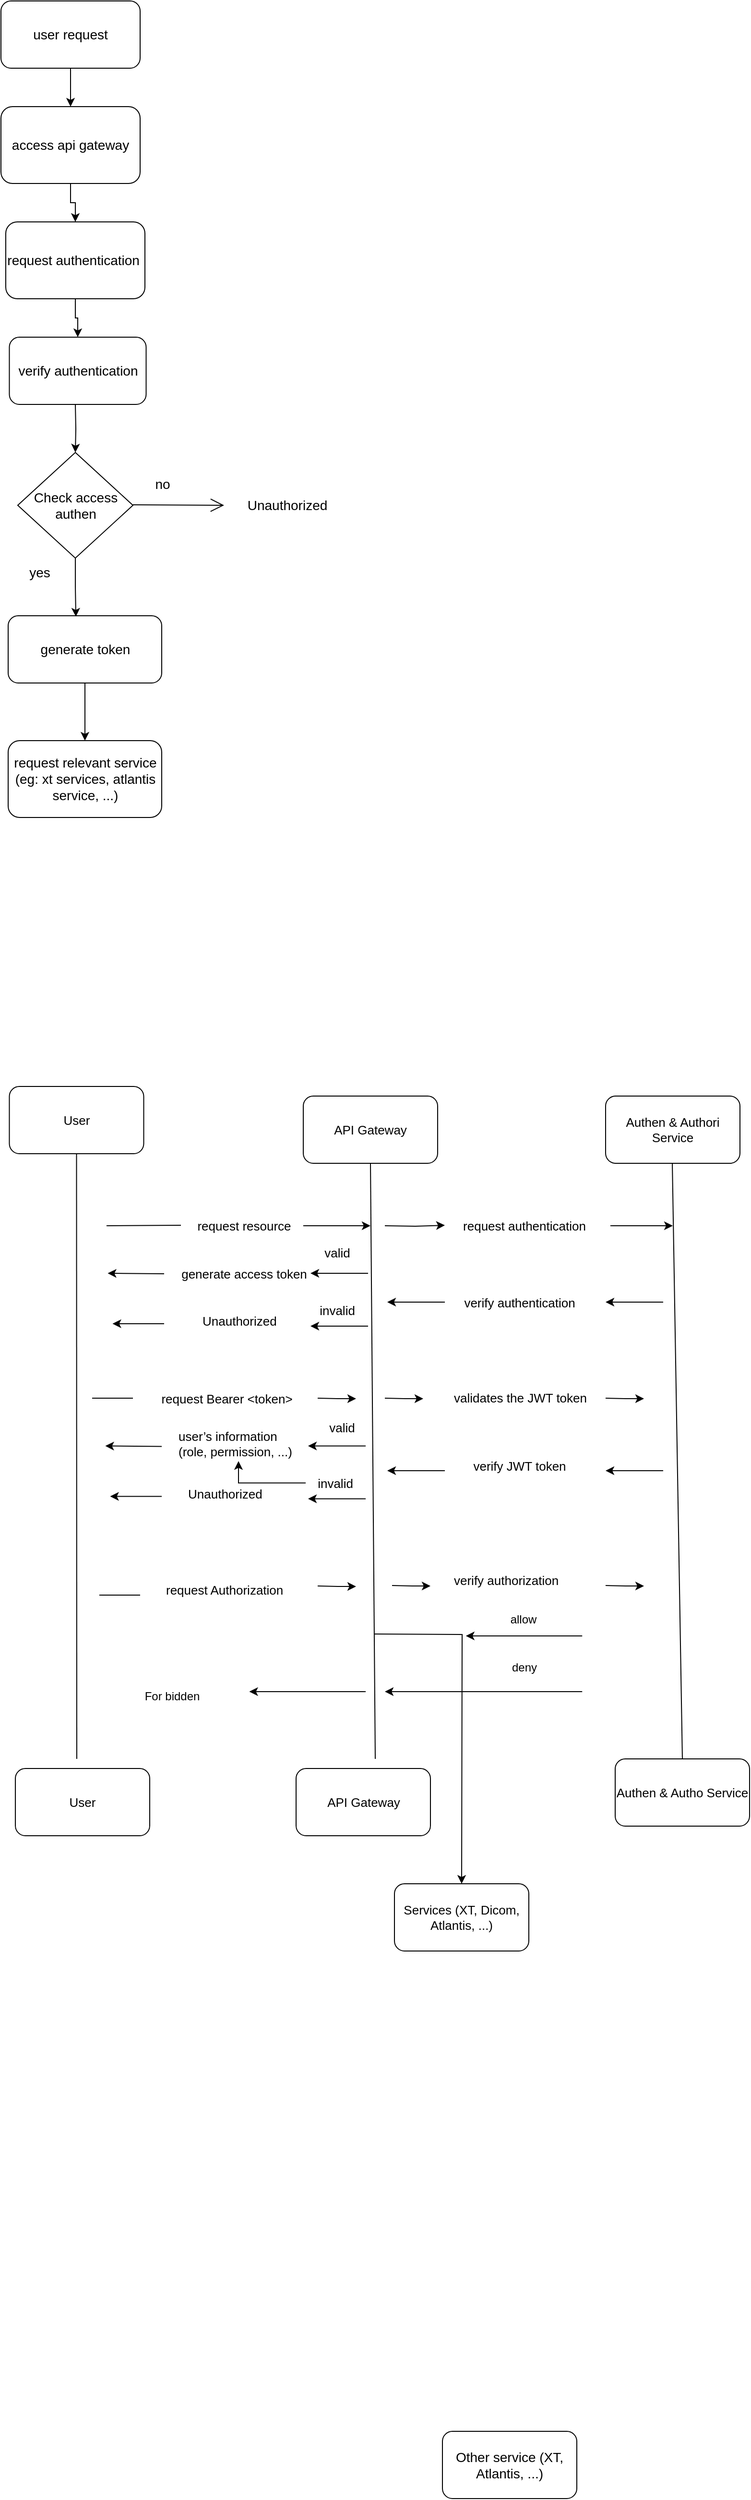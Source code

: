 <mxfile version="24.8.6">
  <diagram name="Page-1" id="XskubEJi0R3WrxgRnHOm">
    <mxGraphModel dx="2020" dy="1042" grid="1" gridSize="10" guides="1" tooltips="1" connect="1" arrows="1" fold="1" page="1" pageScale="1" pageWidth="850" pageHeight="1100" math="0" shadow="0">
      <root>
        <mxCell id="0" />
        <mxCell id="1" parent="0" />
        <mxCell id="0LMOfcOHEF7ToOQz5EPv-5" style="edgeStyle=orthogonalEdgeStyle;rounded=0;orthogonalLoop=1;jettySize=auto;html=1;exitX=0.5;exitY=1;exitDx=0;exitDy=0;fontSize=14;" edge="1" parent="1" source="0LMOfcOHEF7ToOQz5EPv-1" target="0LMOfcOHEF7ToOQz5EPv-4">
          <mxGeometry relative="1" as="geometry" />
        </mxCell>
        <mxCell id="0LMOfcOHEF7ToOQz5EPv-1" value="user request" style="rounded=1;whiteSpace=wrap;html=1;fontSize=14;" vertex="1" parent="1">
          <mxGeometry x="20" y="20" width="145" height="70" as="geometry" />
        </mxCell>
        <mxCell id="0LMOfcOHEF7ToOQz5EPv-38" style="edgeStyle=orthogonalEdgeStyle;rounded=0;orthogonalLoop=1;jettySize=auto;html=1;entryX=0.5;entryY=0;entryDx=0;entryDy=0;" edge="1" parent="1" source="0LMOfcOHEF7ToOQz5EPv-2" target="0LMOfcOHEF7ToOQz5EPv-23">
          <mxGeometry relative="1" as="geometry" />
        </mxCell>
        <mxCell id="0LMOfcOHEF7ToOQz5EPv-2" value="request authentication&amp;nbsp;" style="rounded=1;whiteSpace=wrap;html=1;fontSize=14;" vertex="1" parent="1">
          <mxGeometry x="25" y="250" width="145" height="80" as="geometry" />
        </mxCell>
        <mxCell id="0LMOfcOHEF7ToOQz5EPv-6" style="edgeStyle=orthogonalEdgeStyle;rounded=0;orthogonalLoop=1;jettySize=auto;html=1;fontSize=14;" edge="1" parent="1" source="0LMOfcOHEF7ToOQz5EPv-4" target="0LMOfcOHEF7ToOQz5EPv-2">
          <mxGeometry relative="1" as="geometry" />
        </mxCell>
        <mxCell id="0LMOfcOHEF7ToOQz5EPv-4" value="access api gateway" style="rounded=1;whiteSpace=wrap;html=1;fontSize=14;" vertex="1" parent="1">
          <mxGeometry x="20" y="130" width="145" height="80" as="geometry" />
        </mxCell>
        <mxCell id="0LMOfcOHEF7ToOQz5EPv-7" value="Check access authen" style="rhombus;whiteSpace=wrap;html=1;fontSize=14;" vertex="1" parent="1">
          <mxGeometry x="37.5" y="490" width="120" height="110" as="geometry" />
        </mxCell>
        <mxCell id="0LMOfcOHEF7ToOQz5EPv-8" value="" style="endArrow=open;endFill=1;endSize=12;html=1;rounded=0;fontSize=14;" edge="1" parent="1">
          <mxGeometry width="160" relative="1" as="geometry">
            <mxPoint x="157.5" y="544.5" as="sourcePoint" />
            <mxPoint x="252.5" y="545" as="targetPoint" />
          </mxGeometry>
        </mxCell>
        <mxCell id="0LMOfcOHEF7ToOQz5EPv-10" style="edgeStyle=orthogonalEdgeStyle;rounded=0;orthogonalLoop=1;jettySize=auto;html=1;entryX=0.5;entryY=0;entryDx=0;entryDy=0;fontSize=14;" edge="1" parent="1" target="0LMOfcOHEF7ToOQz5EPv-7">
          <mxGeometry relative="1" as="geometry">
            <mxPoint x="97.5" y="440" as="sourcePoint" />
            <mxPoint x="97.5" y="480" as="targetPoint" />
          </mxGeometry>
        </mxCell>
        <mxCell id="0LMOfcOHEF7ToOQz5EPv-11" value="no" style="text;html=1;align=center;verticalAlign=middle;resizable=0;points=[];autosize=1;strokeColor=none;fillColor=none;fontSize=14;" vertex="1" parent="1">
          <mxGeometry x="167.5" y="508" width="40" height="30" as="geometry" />
        </mxCell>
        <mxCell id="0LMOfcOHEF7ToOQz5EPv-12" value="yes" style="text;html=1;align=center;verticalAlign=middle;resizable=0;points=[];autosize=1;strokeColor=none;fillColor=none;fontSize=14;" vertex="1" parent="1">
          <mxGeometry x="35" y="600" width="50" height="30" as="geometry" />
        </mxCell>
        <mxCell id="0LMOfcOHEF7ToOQz5EPv-42" style="edgeStyle=orthogonalEdgeStyle;rounded=0;orthogonalLoop=1;jettySize=auto;html=1;" edge="1" parent="1" source="0LMOfcOHEF7ToOQz5EPv-13" target="0LMOfcOHEF7ToOQz5EPv-39">
          <mxGeometry relative="1" as="geometry" />
        </mxCell>
        <mxCell id="0LMOfcOHEF7ToOQz5EPv-13" value="generate token" style="rounded=1;whiteSpace=wrap;html=1;fontSize=14;" vertex="1" parent="1">
          <mxGeometry x="27.5" y="660" width="160" height="70" as="geometry" />
        </mxCell>
        <mxCell id="0LMOfcOHEF7ToOQz5EPv-14" value="&lt;p style=&quot;line-height: 120%; font-size: 14px;&quot;&gt;Unauthorized&lt;/p&gt;" style="text;html=1;align=center;verticalAlign=middle;resizable=0;points=[];autosize=1;strokeColor=none;fillColor=none;fontSize=14;" vertex="1" parent="1">
          <mxGeometry x="262.5" y="515" width="110" height="60" as="geometry" />
        </mxCell>
        <mxCell id="0LMOfcOHEF7ToOQz5EPv-15" value="User" style="rounded=1;whiteSpace=wrap;html=1;fontSize=13;" vertex="1" parent="1">
          <mxGeometry x="35" y="1860" width="140" height="70" as="geometry" />
        </mxCell>
        <mxCell id="0LMOfcOHEF7ToOQz5EPv-16" value="User" style="rounded=1;whiteSpace=wrap;html=1;fontSize=13;" vertex="1" parent="1">
          <mxGeometry x="28.75" y="1150" width="140" height="70" as="geometry" />
        </mxCell>
        <mxCell id="0LMOfcOHEF7ToOQz5EPv-17" value="API Gateway" style="rounded=1;whiteSpace=wrap;html=1;fontSize=13;" vertex="1" parent="1">
          <mxGeometry x="335" y="1160" width="140" height="70" as="geometry" />
        </mxCell>
        <mxCell id="0LMOfcOHEF7ToOQz5EPv-18" value="API Gateway" style="rounded=1;whiteSpace=wrap;html=1;fontSize=13;" vertex="1" parent="1">
          <mxGeometry x="327.5" y="1860" width="140" height="70" as="geometry" />
        </mxCell>
        <mxCell id="0LMOfcOHEF7ToOQz5EPv-20" value="" style="endArrow=none;html=1;rounded=0;entryX=0.5;entryY=1;entryDx=0;entryDy=0;fontSize=13;" edge="1" parent="1" target="0LMOfcOHEF7ToOQz5EPv-17">
          <mxGeometry width="50" height="50" relative="1" as="geometry">
            <mxPoint x="410" y="1850" as="sourcePoint" />
            <mxPoint x="178" y="930" as="targetPoint" />
          </mxGeometry>
        </mxCell>
        <mxCell id="0LMOfcOHEF7ToOQz5EPv-28" style="edgeStyle=orthogonalEdgeStyle;rounded=0;orthogonalLoop=1;jettySize=auto;html=1;fontSize=13;" edge="1" parent="1">
          <mxGeometry relative="1" as="geometry">
            <mxPoint x="405" y="1295" as="targetPoint" />
            <mxPoint x="335" y="1295" as="sourcePoint" />
          </mxGeometry>
        </mxCell>
        <mxCell id="0LMOfcOHEF7ToOQz5EPv-22" value="request resource" style="text;html=1;align=center;verticalAlign=middle;resizable=0;points=[];autosize=1;strokeColor=none;fillColor=none;fontSize=13;" vertex="1" parent="1">
          <mxGeometry x="212.5" y="1280" width="120" height="30" as="geometry" />
        </mxCell>
        <mxCell id="0LMOfcOHEF7ToOQz5EPv-23" value="verify authentication" style="rounded=1;whiteSpace=wrap;html=1;fontSize=14;" vertex="1" parent="1">
          <mxGeometry x="28.75" y="370" width="142.5" height="70" as="geometry" />
        </mxCell>
        <mxCell id="0LMOfcOHEF7ToOQz5EPv-29" style="edgeStyle=orthogonalEdgeStyle;rounded=0;orthogonalLoop=1;jettySize=auto;html=1;fontSize=13;" edge="1" parent="1">
          <mxGeometry relative="1" as="geometry">
            <mxPoint x="720" y="1295" as="targetPoint" />
            <mxPoint x="655" y="1295" as="sourcePoint" />
          </mxGeometry>
        </mxCell>
        <mxCell id="0LMOfcOHEF7ToOQz5EPv-24" value="request authentication" style="text;html=1;align=center;verticalAlign=middle;resizable=0;points=[];autosize=1;strokeColor=none;fillColor=none;fontSize=13;" vertex="1" parent="1">
          <mxGeometry x="490" y="1280" width="150" height="30" as="geometry" />
        </mxCell>
        <mxCell id="0LMOfcOHEF7ToOQz5EPv-25" value="Authen &amp;amp; Authori Service" style="rounded=1;whiteSpace=wrap;html=1;fontSize=13;" vertex="1" parent="1">
          <mxGeometry x="650" y="1160" width="140" height="70" as="geometry" />
        </mxCell>
        <mxCell id="0LMOfcOHEF7ToOQz5EPv-26" value="Authen &amp;amp; Autho Service" style="rounded=1;whiteSpace=wrap;html=1;fontSize=13;" vertex="1" parent="1">
          <mxGeometry x="660" y="1850" width="140" height="70" as="geometry" />
        </mxCell>
        <mxCell id="0LMOfcOHEF7ToOQz5EPv-27" value="" style="endArrow=none;html=1;rounded=0;entryX=0.5;entryY=1;entryDx=0;entryDy=0;fontSize=13;" edge="1" parent="1">
          <mxGeometry width="50" height="50" relative="1" as="geometry">
            <mxPoint x="730" y="1850" as="sourcePoint" />
            <mxPoint x="719.5" y="1230" as="targetPoint" />
          </mxGeometry>
        </mxCell>
        <mxCell id="0LMOfcOHEF7ToOQz5EPv-30" value="" style="endArrow=none;html=1;rounded=0;fontSize=13;" edge="1" parent="1">
          <mxGeometry width="50" height="50" relative="1" as="geometry">
            <mxPoint x="130" y="1295" as="sourcePoint" />
            <mxPoint x="207.5" y="1294.5" as="targetPoint" />
          </mxGeometry>
        </mxCell>
        <mxCell id="0LMOfcOHEF7ToOQz5EPv-32" value="verify authentication" style="text;html=1;align=center;verticalAlign=middle;resizable=0;points=[];autosize=1;strokeColor=none;fillColor=none;fontSize=13;" vertex="1" parent="1">
          <mxGeometry x="490" y="1360" width="140" height="30" as="geometry" />
        </mxCell>
        <mxCell id="0LMOfcOHEF7ToOQz5EPv-34" value="" style="endArrow=classic;html=1;rounded=0;fontSize=13;" edge="1" parent="1">
          <mxGeometry width="50" height="50" relative="1" as="geometry">
            <mxPoint x="710" y="1374.5" as="sourcePoint" />
            <mxPoint x="650" y="1374.5" as="targetPoint" />
          </mxGeometry>
        </mxCell>
        <mxCell id="0LMOfcOHEF7ToOQz5EPv-35" value="" style="endArrow=classic;html=1;rounded=0;fontSize=13;" edge="1" parent="1">
          <mxGeometry width="50" height="50" relative="1" as="geometry">
            <mxPoint x="482.5" y="1374.5" as="sourcePoint" />
            <mxPoint x="422.5" y="1374.5" as="targetPoint" />
          </mxGeometry>
        </mxCell>
        <mxCell id="0LMOfcOHEF7ToOQz5EPv-36" value="Other service (XT, Atlantis, ...)" style="rounded=1;whiteSpace=wrap;html=1;fontSize=14;" vertex="1" parent="1">
          <mxGeometry x="480" y="2550" width="140" height="70" as="geometry" />
        </mxCell>
        <mxCell id="0LMOfcOHEF7ToOQz5EPv-39" value="request relevant service (eg: xt services, atlantis service, ...)" style="rounded=1;whiteSpace=wrap;html=1;fontSize=14;" vertex="1" parent="1">
          <mxGeometry x="27.5" y="790" width="160" height="80" as="geometry" />
        </mxCell>
        <mxCell id="0LMOfcOHEF7ToOQz5EPv-41" style="edgeStyle=orthogonalEdgeStyle;rounded=0;orthogonalLoop=1;jettySize=auto;html=1;entryX=0.441;entryY=0.013;entryDx=0;entryDy=0;entryPerimeter=0;" edge="1" parent="1" source="0LMOfcOHEF7ToOQz5EPv-7" target="0LMOfcOHEF7ToOQz5EPv-13">
          <mxGeometry relative="1" as="geometry" />
        </mxCell>
        <mxCell id="0LMOfcOHEF7ToOQz5EPv-43" value="generate access token" style="text;html=1;align=center;verticalAlign=middle;resizable=0;points=[];autosize=1;strokeColor=none;fillColor=none;fontSize=13;" vertex="1" parent="1">
          <mxGeometry x="197.5" y="1330" width="150" height="30" as="geometry" />
        </mxCell>
        <mxCell id="0LMOfcOHEF7ToOQz5EPv-45" value="" style="endArrow=classic;html=1;rounded=0;fontSize=13;" edge="1" parent="1">
          <mxGeometry width="50" height="50" relative="1" as="geometry">
            <mxPoint x="190" y="1345" as="sourcePoint" />
            <mxPoint x="131.25" y="1344.5" as="targetPoint" />
          </mxGeometry>
        </mxCell>
        <mxCell id="0LMOfcOHEF7ToOQz5EPv-46" value="Unauthorized" style="text;whiteSpace=wrap;html=1;fontSize=13;" vertex="1" parent="1">
          <mxGeometry x="227.5" y="1380" width="100" height="40" as="geometry" />
        </mxCell>
        <mxCell id="0LMOfcOHEF7ToOQz5EPv-48" value="" style="endArrow=none;html=1;rounded=0;entryX=0.5;entryY=1;entryDx=0;entryDy=0;fontSize=13;" edge="1" parent="1" target="0LMOfcOHEF7ToOQz5EPv-16">
          <mxGeometry width="50" height="50" relative="1" as="geometry">
            <mxPoint x="99" y="1850" as="sourcePoint" />
            <mxPoint x="468.75" y="1310" as="targetPoint" />
          </mxGeometry>
        </mxCell>
        <mxCell id="0LMOfcOHEF7ToOQz5EPv-49" value="" style="endArrow=classic;html=1;rounded=0;fontSize=13;" edge="1" parent="1">
          <mxGeometry width="50" height="50" relative="1" as="geometry">
            <mxPoint x="402.5" y="1344.5" as="sourcePoint" />
            <mxPoint x="342.5" y="1344.5" as="targetPoint" />
          </mxGeometry>
        </mxCell>
        <mxCell id="0LMOfcOHEF7ToOQz5EPv-50" value="valid" style="text;html=1;align=center;verticalAlign=middle;resizable=0;points=[];autosize=1;strokeColor=none;fillColor=none;fontSize=13;" vertex="1" parent="1">
          <mxGeometry x="345" y="1308" width="50" height="30" as="geometry" />
        </mxCell>
        <mxCell id="0LMOfcOHEF7ToOQz5EPv-51" value="" style="endArrow=classic;html=1;rounded=0;fontSize=13;" edge="1" parent="1">
          <mxGeometry width="50" height="50" relative="1" as="geometry">
            <mxPoint x="402.5" y="1399.5" as="sourcePoint" />
            <mxPoint x="342.5" y="1399.5" as="targetPoint" />
          </mxGeometry>
        </mxCell>
        <mxCell id="0LMOfcOHEF7ToOQz5EPv-52" value="invalid" style="text;html=1;align=center;verticalAlign=middle;resizable=0;points=[];autosize=1;strokeColor=none;fillColor=none;fontSize=13;" vertex="1" parent="1">
          <mxGeometry x="340" y="1368" width="60" height="30" as="geometry" />
        </mxCell>
        <mxCell id="0LMOfcOHEF7ToOQz5EPv-53" value="" style="endArrow=classic;html=1;rounded=0;fontSize=13;" edge="1" parent="1">
          <mxGeometry width="50" height="50" relative="1" as="geometry">
            <mxPoint x="190" y="1397" as="sourcePoint" />
            <mxPoint x="136.25" y="1397" as="targetPoint" />
          </mxGeometry>
        </mxCell>
        <mxCell id="0LMOfcOHEF7ToOQz5EPv-54" value="&lt;font style=&quot;font-size: 13px;&quot;&gt;request Bearer &amp;lt;token&amp;gt;&lt;/font&gt;" style="text;html=1;align=center;verticalAlign=middle;resizable=0;points=[];autosize=1;strokeColor=none;fillColor=none;fontSize=13;" vertex="1" parent="1">
          <mxGeometry x="175" y="1460" width="160" height="30" as="geometry" />
        </mxCell>
        <mxCell id="0LMOfcOHEF7ToOQz5EPv-56" style="edgeStyle=orthogonalEdgeStyle;rounded=0;orthogonalLoop=1;jettySize=auto;html=1;fontSize=13;" edge="1" parent="1">
          <mxGeometry relative="1" as="geometry">
            <mxPoint x="390" y="1475" as="targetPoint" />
            <mxPoint x="350" y="1474.5" as="sourcePoint" />
          </mxGeometry>
        </mxCell>
        <mxCell id="0LMOfcOHEF7ToOQz5EPv-57" value="" style="endArrow=none;html=1;rounded=0;fontSize=13;" edge="1" parent="1">
          <mxGeometry width="50" height="50" relative="1" as="geometry">
            <mxPoint x="115" y="1474.5" as="sourcePoint" />
            <mxPoint x="157.5" y="1474.5" as="targetPoint" />
          </mxGeometry>
        </mxCell>
        <mxCell id="0LMOfcOHEF7ToOQz5EPv-58" value="validates the JWT token" style="text;whiteSpace=wrap;html=1;fontSize=13;" vertex="1" parent="1">
          <mxGeometry x="490" y="1460" width="160" height="40" as="geometry" />
        </mxCell>
        <mxCell id="0LMOfcOHEF7ToOQz5EPv-59" style="edgeStyle=orthogonalEdgeStyle;rounded=0;orthogonalLoop=1;jettySize=auto;html=1;fontSize=13;" edge="1" parent="1">
          <mxGeometry relative="1" as="geometry">
            <mxPoint x="482.5" y="1294.5" as="targetPoint" />
            <mxPoint x="420" y="1295" as="sourcePoint" />
          </mxGeometry>
        </mxCell>
        <mxCell id="0LMOfcOHEF7ToOQz5EPv-60" style="edgeStyle=orthogonalEdgeStyle;rounded=0;orthogonalLoop=1;jettySize=auto;html=1;fontSize=13;" edge="1" parent="1">
          <mxGeometry relative="1" as="geometry">
            <mxPoint x="460" y="1475" as="targetPoint" />
            <mxPoint x="420" y="1474.5" as="sourcePoint" />
          </mxGeometry>
        </mxCell>
        <mxCell id="0LMOfcOHEF7ToOQz5EPv-61" style="edgeStyle=orthogonalEdgeStyle;rounded=0;orthogonalLoop=1;jettySize=auto;html=1;fontSize=13;" edge="1" parent="1">
          <mxGeometry relative="1" as="geometry">
            <mxPoint x="690" y="1475" as="targetPoint" />
            <mxPoint x="650" y="1474.5" as="sourcePoint" />
          </mxGeometry>
        </mxCell>
        <mxCell id="0LMOfcOHEF7ToOQz5EPv-62" value="verify JWT token" style="text;html=1;align=center;verticalAlign=middle;resizable=0;points=[];autosize=1;strokeColor=none;fillColor=none;fontSize=13;" vertex="1" parent="1">
          <mxGeometry x="500" y="1530" width="120" height="30" as="geometry" />
        </mxCell>
        <mxCell id="0LMOfcOHEF7ToOQz5EPv-63" value="" style="endArrow=classic;html=1;rounded=0;fontSize=13;" edge="1" parent="1">
          <mxGeometry width="50" height="50" relative="1" as="geometry">
            <mxPoint x="710" y="1550" as="sourcePoint" />
            <mxPoint x="650" y="1550" as="targetPoint" />
          </mxGeometry>
        </mxCell>
        <mxCell id="0LMOfcOHEF7ToOQz5EPv-64" value="" style="endArrow=classic;html=1;rounded=0;fontSize=13;" edge="1" parent="1">
          <mxGeometry width="50" height="50" relative="1" as="geometry">
            <mxPoint x="482.5" y="1550" as="sourcePoint" />
            <mxPoint x="422.5" y="1550" as="targetPoint" />
          </mxGeometry>
        </mxCell>
        <mxCell id="0LMOfcOHEF7ToOQz5EPv-66" value="" style="endArrow=classic;html=1;rounded=0;fontSize=13;" edge="1" parent="1">
          <mxGeometry width="50" height="50" relative="1" as="geometry">
            <mxPoint x="187.5" y="1524.75" as="sourcePoint" />
            <mxPoint x="128.75" y="1524.25" as="targetPoint" />
          </mxGeometry>
        </mxCell>
        <mxCell id="0LMOfcOHEF7ToOQz5EPv-67" value="" style="endArrow=classic;html=1;rounded=0;fontSize=13;" edge="1" parent="1">
          <mxGeometry width="50" height="50" relative="1" as="geometry">
            <mxPoint x="400" y="1524.25" as="sourcePoint" />
            <mxPoint x="340" y="1524.25" as="targetPoint" />
          </mxGeometry>
        </mxCell>
        <mxCell id="0LMOfcOHEF7ToOQz5EPv-68" value="" style="endArrow=classic;html=1;rounded=0;fontSize=13;" edge="1" parent="1">
          <mxGeometry width="50" height="50" relative="1" as="geometry">
            <mxPoint x="400" y="1579.25" as="sourcePoint" />
            <mxPoint x="340" y="1579.25" as="targetPoint" />
          </mxGeometry>
        </mxCell>
        <mxCell id="0LMOfcOHEF7ToOQz5EPv-82" value="" style="edgeStyle=orthogonalEdgeStyle;rounded=0;orthogonalLoop=1;jettySize=auto;html=1;" edge="1" parent="1" source="0LMOfcOHEF7ToOQz5EPv-69" target="0LMOfcOHEF7ToOQz5EPv-72">
          <mxGeometry relative="1" as="geometry" />
        </mxCell>
        <mxCell id="0LMOfcOHEF7ToOQz5EPv-69" value="invalid" style="text;html=1;align=center;verticalAlign=middle;resizable=0;points=[];autosize=1;strokeColor=none;fillColor=none;fontSize=13;" vertex="1" parent="1">
          <mxGeometry x="337.5" y="1547.75" width="60" height="30" as="geometry" />
        </mxCell>
        <mxCell id="0LMOfcOHEF7ToOQz5EPv-70" value="" style="endArrow=classic;html=1;rounded=0;fontSize=13;" edge="1" parent="1">
          <mxGeometry width="50" height="50" relative="1" as="geometry">
            <mxPoint x="187.5" y="1576.75" as="sourcePoint" />
            <mxPoint x="133.75" y="1576.75" as="targetPoint" />
          </mxGeometry>
        </mxCell>
        <mxCell id="0LMOfcOHEF7ToOQz5EPv-71" value="valid" style="text;html=1;align=center;verticalAlign=middle;resizable=0;points=[];autosize=1;strokeColor=none;fillColor=none;fontSize=13;" vertex="1" parent="1">
          <mxGeometry x="350" y="1490" width="50" height="30" as="geometry" />
        </mxCell>
        <mxCell id="0LMOfcOHEF7ToOQz5EPv-72" value="user’s information (role, permission, ...)" style="text;whiteSpace=wrap;html=1;fontSize=13;" vertex="1" parent="1">
          <mxGeometry x="202.5" y="1500" width="130" height="40" as="geometry" />
        </mxCell>
        <mxCell id="0LMOfcOHEF7ToOQz5EPv-73" value="Unauthorized" style="text;whiteSpace=wrap;html=1;fontSize=13;" vertex="1" parent="1">
          <mxGeometry x="212.5" y="1560" width="100" height="40" as="geometry" />
        </mxCell>
        <mxCell id="0LMOfcOHEF7ToOQz5EPv-74" value="request Authorization&amp;nbsp;" style="text;whiteSpace=wrap;html=1;fontSize=13;" vertex="1" parent="1">
          <mxGeometry x="190" y="1660" width="150" height="40" as="geometry" />
        </mxCell>
        <mxCell id="0LMOfcOHEF7ToOQz5EPv-75" value="" style="endArrow=none;html=1;rounded=0;fontSize=13;" edge="1" parent="1">
          <mxGeometry width="50" height="50" relative="1" as="geometry">
            <mxPoint x="122.5" y="1679.5" as="sourcePoint" />
            <mxPoint x="165" y="1679.5" as="targetPoint" />
          </mxGeometry>
        </mxCell>
        <mxCell id="0LMOfcOHEF7ToOQz5EPv-76" style="edgeStyle=orthogonalEdgeStyle;rounded=0;orthogonalLoop=1;jettySize=auto;html=1;fontSize=13;" edge="1" parent="1">
          <mxGeometry relative="1" as="geometry">
            <mxPoint x="390" y="1670.5" as="targetPoint" />
            <mxPoint x="350" y="1670" as="sourcePoint" />
          </mxGeometry>
        </mxCell>
        <mxCell id="0LMOfcOHEF7ToOQz5EPv-77" value="verify authorization" style="text;whiteSpace=wrap;html=1;fontSize=13;" vertex="1" parent="1">
          <mxGeometry x="490" y="1650" width="160" height="40" as="geometry" />
        </mxCell>
        <mxCell id="0LMOfcOHEF7ToOQz5EPv-78" style="edgeStyle=orthogonalEdgeStyle;rounded=0;orthogonalLoop=1;jettySize=auto;html=1;fontSize=13;" edge="1" parent="1">
          <mxGeometry relative="1" as="geometry">
            <mxPoint x="467.5" y="1670" as="targetPoint" />
            <mxPoint x="427.5" y="1669.5" as="sourcePoint" />
          </mxGeometry>
        </mxCell>
        <mxCell id="0LMOfcOHEF7ToOQz5EPv-79" style="edgeStyle=orthogonalEdgeStyle;rounded=0;orthogonalLoop=1;jettySize=auto;html=1;fontSize=13;" edge="1" parent="1">
          <mxGeometry relative="1" as="geometry">
            <mxPoint x="690" y="1670" as="targetPoint" />
            <mxPoint x="650" y="1669.5" as="sourcePoint" />
          </mxGeometry>
        </mxCell>
        <mxCell id="0LMOfcOHEF7ToOQz5EPv-83" value="" style="endArrow=classic;html=1;rounded=0;fontSize=13;" edge="1" parent="1">
          <mxGeometry width="50" height="50" relative="1" as="geometry">
            <mxPoint x="625.63" y="1722" as="sourcePoint" />
            <mxPoint x="504.38" y="1722" as="targetPoint" />
          </mxGeometry>
        </mxCell>
        <mxCell id="0LMOfcOHEF7ToOQz5EPv-85" value="deny" style="text;html=1;align=center;verticalAlign=middle;resizable=0;points=[];autosize=1;strokeColor=none;fillColor=none;" vertex="1" parent="1">
          <mxGeometry x="540" y="1740" width="50" height="30" as="geometry" />
        </mxCell>
        <mxCell id="0LMOfcOHEF7ToOQz5EPv-86" value="allow" style="text;html=1;align=center;verticalAlign=middle;resizable=0;points=[];autosize=1;strokeColor=none;fillColor=none;" vertex="1" parent="1">
          <mxGeometry x="538.75" y="1690" width="50" height="30" as="geometry" />
        </mxCell>
        <mxCell id="0LMOfcOHEF7ToOQz5EPv-87" value="" style="endArrow=classic;html=1;rounded=0;fontSize=13;" edge="1" parent="1">
          <mxGeometry width="50" height="50" relative="1" as="geometry">
            <mxPoint x="625.62" y="1780" as="sourcePoint" />
            <mxPoint x="420" y="1780" as="targetPoint" />
          </mxGeometry>
        </mxCell>
        <mxCell id="0LMOfcOHEF7ToOQz5EPv-88" style="edgeStyle=orthogonalEdgeStyle;rounded=0;orthogonalLoop=1;jettySize=auto;html=1;fontSize=13;" edge="1" parent="1">
          <mxGeometry relative="1" as="geometry">
            <mxPoint x="500" y="1980" as="targetPoint" />
            <mxPoint x="409.5" y="1720" as="sourcePoint" />
          </mxGeometry>
        </mxCell>
        <mxCell id="0LMOfcOHEF7ToOQz5EPv-89" value="Services (XT, Dicom, Atlantis, ...)" style="rounded=1;whiteSpace=wrap;html=1;fontSize=13;" vertex="1" parent="1">
          <mxGeometry x="430" y="1980" width="140" height="70" as="geometry" />
        </mxCell>
        <mxCell id="0LMOfcOHEF7ToOQz5EPv-90" value="" style="endArrow=classic;html=1;rounded=0;fontSize=13;" edge="1" parent="1">
          <mxGeometry width="50" height="50" relative="1" as="geometry">
            <mxPoint x="400" y="1780" as="sourcePoint" />
            <mxPoint x="278.75" y="1780" as="targetPoint" />
          </mxGeometry>
        </mxCell>
        <mxCell id="0LMOfcOHEF7ToOQz5EPv-91" value="For bidden" style="text;html=1;align=center;verticalAlign=middle;resizable=0;points=[];autosize=1;strokeColor=none;fillColor=none;" vertex="1" parent="1">
          <mxGeometry x="157.5" y="1770" width="80" height="30" as="geometry" />
        </mxCell>
      </root>
    </mxGraphModel>
  </diagram>
</mxfile>
